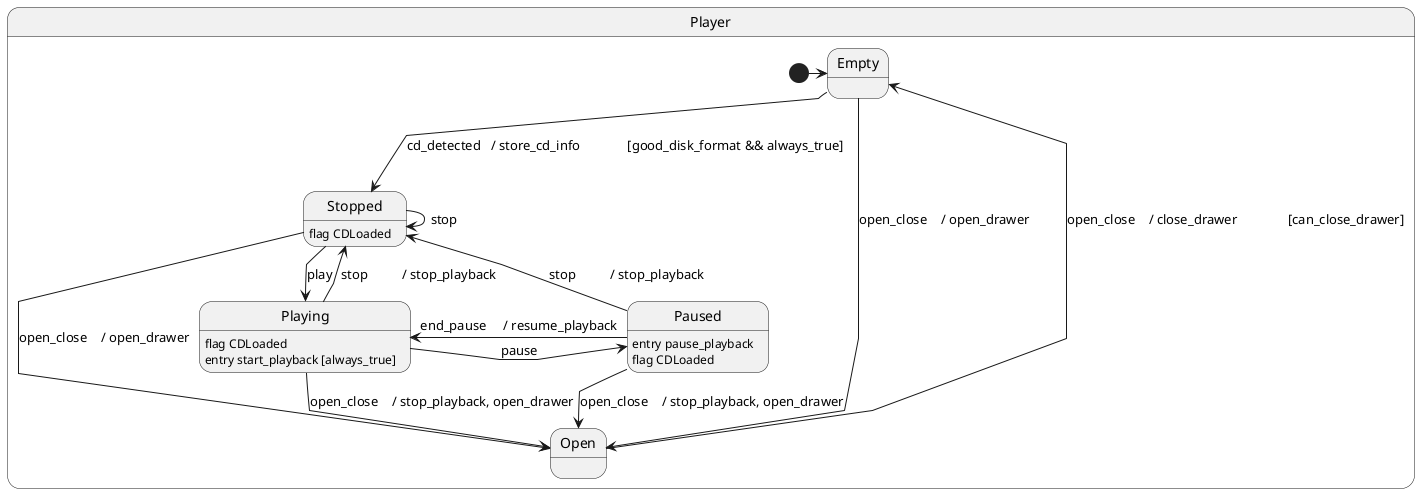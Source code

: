 @startuml
            skinparam linetype polyline
            state Player{
                [*]-> Empty
                Stopped     -> Playing   : play 
                Stopped     -> Open      : open_close    / open_drawer
                Stopped     -> Stopped   : stop

                Open        -> Empty     : open_close    / close_drawer               [can_close_drawer]
                Empty       --> Open     : open_close    / open_drawer
                Empty       ---> Stopped : cd_detected   / store_cd_info              [good_disk_format && always_true]
                Playing     --> Stopped  : stop          / stop_playback
                Playing     -> Paused    : pause
                Playing     --> Open     : open_close    / stop_playback, open_drawer
                Paused      -> Playing   : end_pause     / resume_playback
                Paused      --> Stopped  : stop          / stop_playback
                Paused      --> Open     : open_close    / stop_playback, open_drawer

                Playing : flag CDLoaded
                Playing : entry start_playback [always_true]
                Paused  : entry pause_playback
                Paused  : flag CDLoaded
                Stopped : flag CDLoaded                
            }
@enduml

